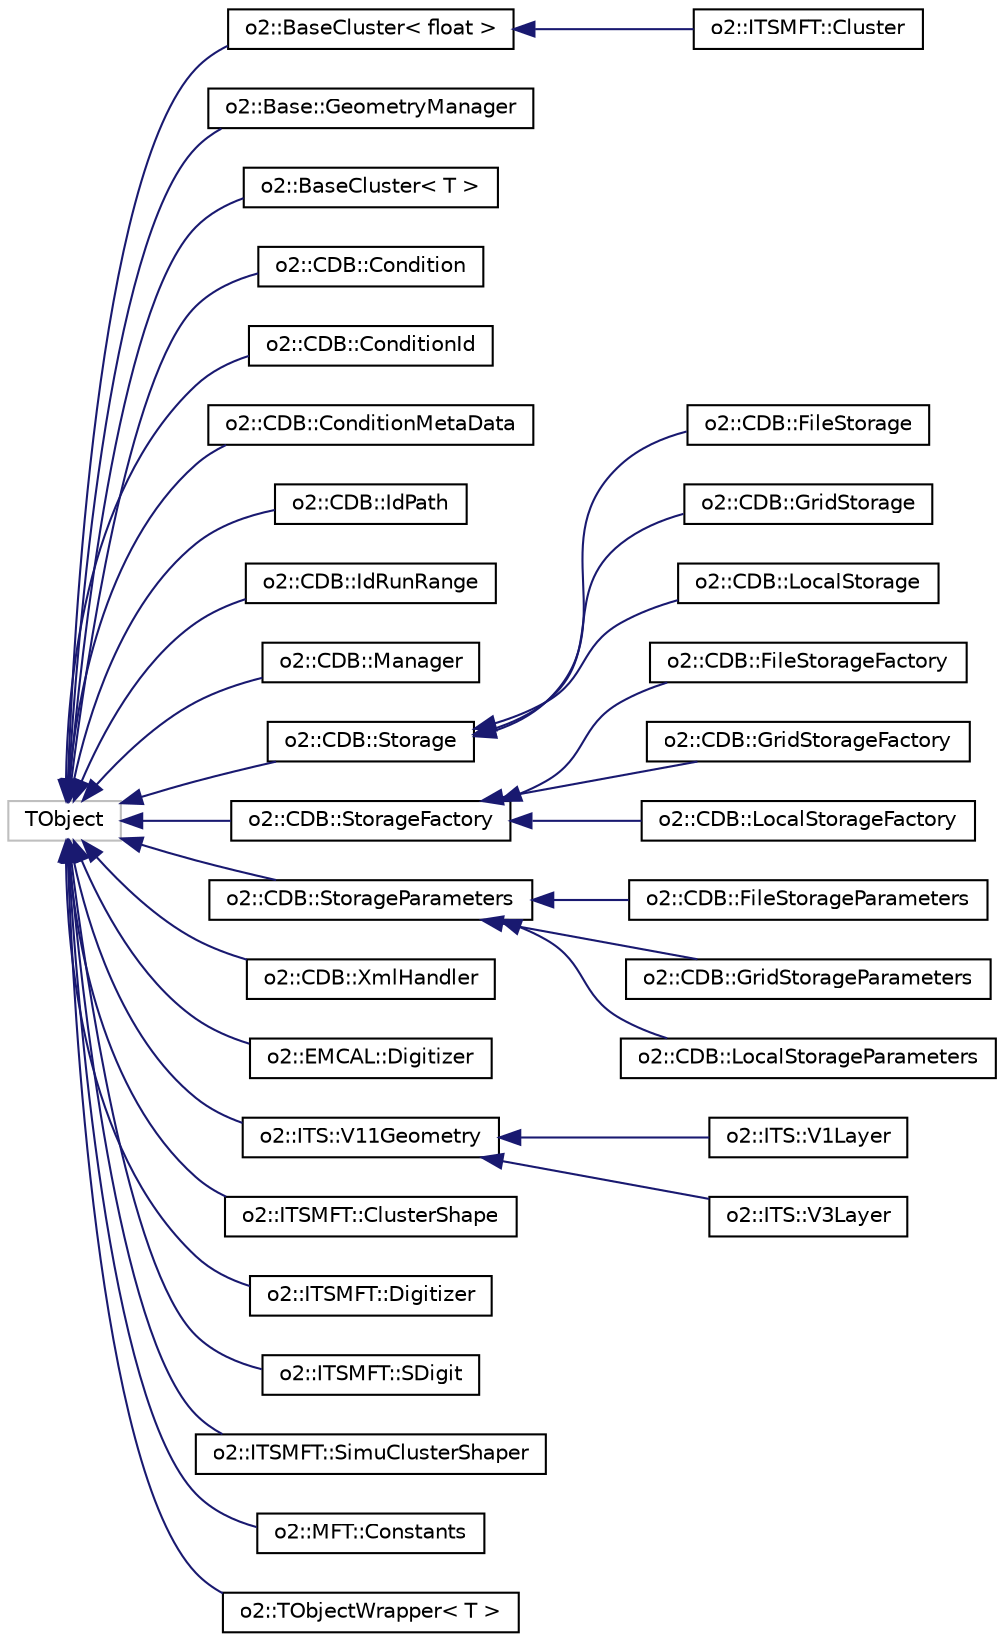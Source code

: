 digraph "Graphical Class Hierarchy"
{
 // INTERACTIVE_SVG=YES
  bgcolor="transparent";
  edge [fontname="Helvetica",fontsize="10",labelfontname="Helvetica",labelfontsize="10"];
  node [fontname="Helvetica",fontsize="10",shape=record];
  rankdir="LR";
  Node1 [label="TObject",height=0.2,width=0.4,color="grey75"];
  Node1 -> Node2 [dir="back",color="midnightblue",fontsize="10",style="solid",fontname="Helvetica"];
  Node2 [label="o2::BaseCluster\< float \>",height=0.2,width=0.4,color="black",URL="$da/d30/classo2_1_1BaseCluster.html"];
  Node2 -> Node3 [dir="back",color="midnightblue",fontsize="10",style="solid",fontname="Helvetica"];
  Node3 [label="o2::ITSMFT::Cluster",height=0.2,width=0.4,color="black",URL="$d1/d15/classo2_1_1ITSMFT_1_1Cluster.html",tooltip="Cluster class for the ITSMFT. "];
  Node1 -> Node4 [dir="back",color="midnightblue",fontsize="10",style="solid",fontname="Helvetica"];
  Node4 [label="o2::Base::GeometryManager",height=0.2,width=0.4,color="black",URL="$d2/da4/classo2_1_1Base_1_1GeometryManager.html"];
  Node1 -> Node5 [dir="back",color="midnightblue",fontsize="10",style="solid",fontname="Helvetica"];
  Node5 [label="o2::BaseCluster\< T \>",height=0.2,width=0.4,color="black",URL="$da/d30/classo2_1_1BaseCluster.html"];
  Node1 -> Node6 [dir="back",color="midnightblue",fontsize="10",style="solid",fontname="Helvetica"];
  Node6 [label="o2::CDB::Condition",height=0.2,width=0.4,color="black",URL="$d8/dcd/classo2_1_1CDB_1_1Condition.html"];
  Node1 -> Node7 [dir="back",color="midnightblue",fontsize="10",style="solid",fontname="Helvetica"];
  Node7 [label="o2::CDB::ConditionId",height=0.2,width=0.4,color="black",URL="$d7/dc9/classo2_1_1CDB_1_1ConditionId.html"];
  Node1 -> Node8 [dir="back",color="midnightblue",fontsize="10",style="solid",fontname="Helvetica"];
  Node8 [label="o2::CDB::ConditionMetaData",height=0.2,width=0.4,color="black",URL="$d8/d14/classo2_1_1CDB_1_1ConditionMetaData.html"];
  Node1 -> Node9 [dir="back",color="midnightblue",fontsize="10",style="solid",fontname="Helvetica"];
  Node9 [label="o2::CDB::IdPath",height=0.2,width=0.4,color="black",URL="$d6/dae/classo2_1_1CDB_1_1IdPath.html"];
  Node1 -> Node10 [dir="back",color="midnightblue",fontsize="10",style="solid",fontname="Helvetica"];
  Node10 [label="o2::CDB::IdRunRange",height=0.2,width=0.4,color="black",URL="$d5/dc9/classo2_1_1CDB_1_1IdRunRange.html"];
  Node1 -> Node11 [dir="back",color="midnightblue",fontsize="10",style="solid",fontname="Helvetica"];
  Node11 [label="o2::CDB::Manager",height=0.2,width=0.4,color="black",URL="$d2/d59/classo2_1_1CDB_1_1Manager.html"];
  Node1 -> Node12 [dir="back",color="midnightblue",fontsize="10",style="solid",fontname="Helvetica"];
  Node12 [label="o2::CDB::Storage",height=0.2,width=0.4,color="black",URL="$df/d3a/classo2_1_1CDB_1_1Storage.html"];
  Node12 -> Node13 [dir="back",color="midnightblue",fontsize="10",style="solid",fontname="Helvetica"];
  Node13 [label="o2::CDB::FileStorage",height=0.2,width=0.4,color="black",URL="$d2/d33/classo2_1_1CDB_1_1FileStorage.html"];
  Node12 -> Node14 [dir="back",color="midnightblue",fontsize="10",style="solid",fontname="Helvetica"];
  Node14 [label="o2::CDB::GridStorage",height=0.2,width=0.4,color="black",URL="$dd/ddb/classo2_1_1CDB_1_1GridStorage.html"];
  Node12 -> Node15 [dir="back",color="midnightblue",fontsize="10",style="solid",fontname="Helvetica"];
  Node15 [label="o2::CDB::LocalStorage",height=0.2,width=0.4,color="black",URL="$d6/dba/classo2_1_1CDB_1_1LocalStorage.html"];
  Node1 -> Node16 [dir="back",color="midnightblue",fontsize="10",style="solid",fontname="Helvetica"];
  Node16 [label="o2::CDB::StorageFactory",height=0.2,width=0.4,color="black",URL="$dd/d3f/classo2_1_1CDB_1_1StorageFactory.html"];
  Node16 -> Node17 [dir="back",color="midnightblue",fontsize="10",style="solid",fontname="Helvetica"];
  Node17 [label="o2::CDB::FileStorageFactory",height=0.2,width=0.4,color="black",URL="$d2/d56/classo2_1_1CDB_1_1FileStorageFactory.html"];
  Node16 -> Node18 [dir="back",color="midnightblue",fontsize="10",style="solid",fontname="Helvetica"];
  Node18 [label="o2::CDB::GridStorageFactory",height=0.2,width=0.4,color="black",URL="$dd/dcc/classo2_1_1CDB_1_1GridStorageFactory.html"];
  Node16 -> Node19 [dir="back",color="midnightblue",fontsize="10",style="solid",fontname="Helvetica"];
  Node19 [label="o2::CDB::LocalStorageFactory",height=0.2,width=0.4,color="black",URL="$d4/d68/classo2_1_1CDB_1_1LocalStorageFactory.html"];
  Node1 -> Node20 [dir="back",color="midnightblue",fontsize="10",style="solid",fontname="Helvetica"];
  Node20 [label="o2::CDB::StorageParameters",height=0.2,width=0.4,color="black",URL="$d2/d64/classo2_1_1CDB_1_1StorageParameters.html"];
  Node20 -> Node21 [dir="back",color="midnightblue",fontsize="10",style="solid",fontname="Helvetica"];
  Node21 [label="o2::CDB::FileStorageParameters",height=0.2,width=0.4,color="black",URL="$d4/d3f/classo2_1_1CDB_1_1FileStorageParameters.html"];
  Node20 -> Node22 [dir="back",color="midnightblue",fontsize="10",style="solid",fontname="Helvetica"];
  Node22 [label="o2::CDB::GridStorageParameters",height=0.2,width=0.4,color="black",URL="$d7/dde/classo2_1_1CDB_1_1GridStorageParameters.html"];
  Node20 -> Node23 [dir="back",color="midnightblue",fontsize="10",style="solid",fontname="Helvetica"];
  Node23 [label="o2::CDB::LocalStorageParameters",height=0.2,width=0.4,color="black",URL="$db/dab/classo2_1_1CDB_1_1LocalStorageParameters.html"];
  Node1 -> Node24 [dir="back",color="midnightblue",fontsize="10",style="solid",fontname="Helvetica"];
  Node24 [label="o2::CDB::XmlHandler",height=0.2,width=0.4,color="black",URL="$d4/d8b/classo2_1_1CDB_1_1XmlHandler.html"];
  Node1 -> Node25 [dir="back",color="midnightblue",fontsize="10",style="solid",fontname="Helvetica"];
  Node25 [label="o2::EMCAL::Digitizer",height=0.2,width=0.4,color="black",URL="$d6/d00/classo2_1_1EMCAL_1_1Digitizer.html"];
  Node1 -> Node26 [dir="back",color="midnightblue",fontsize="10",style="solid",fontname="Helvetica"];
  Node26 [label="o2::ITS::V11Geometry",height=0.2,width=0.4,color="black",URL="$d6/d5b/classo2_1_1ITS_1_1V11Geometry.html"];
  Node26 -> Node27 [dir="back",color="midnightblue",fontsize="10",style="solid",fontname="Helvetica"];
  Node27 [label="o2::ITS::V1Layer",height=0.2,width=0.4,color="black",URL="$df/daf/classo2_1_1ITS_1_1V1Layer.html"];
  Node26 -> Node28 [dir="back",color="midnightblue",fontsize="10",style="solid",fontname="Helvetica"];
  Node28 [label="o2::ITS::V3Layer",height=0.2,width=0.4,color="black",URL="$d5/de4/classo2_1_1ITS_1_1V3Layer.html"];
  Node1 -> Node29 [dir="back",color="midnightblue",fontsize="10",style="solid",fontname="Helvetica"];
  Node29 [label="o2::ITSMFT::ClusterShape",height=0.2,width=0.4,color="black",URL="$d9/d42/classo2_1_1ITSMFT_1_1ClusterShape.html"];
  Node1 -> Node30 [dir="back",color="midnightblue",fontsize="10",style="solid",fontname="Helvetica"];
  Node30 [label="o2::ITSMFT::Digitizer",height=0.2,width=0.4,color="black",URL="$d8/d92/classo2_1_1ITSMFT_1_1Digitizer.html"];
  Node1 -> Node31 [dir="back",color="midnightblue",fontsize="10",style="solid",fontname="Helvetica"];
  Node31 [label="o2::ITSMFT::SDigit",height=0.2,width=0.4,color="black",URL="$dc/ddc/classo2_1_1ITSMFT_1_1SDigit.html"];
  Node1 -> Node32 [dir="back",color="midnightblue",fontsize="10",style="solid",fontname="Helvetica"];
  Node32 [label="o2::ITSMFT::SimuClusterShaper",height=0.2,width=0.4,color="black",URL="$d8/dc5/classo2_1_1ITSMFT_1_1SimuClusterShaper.html"];
  Node1 -> Node33 [dir="back",color="midnightblue",fontsize="10",style="solid",fontname="Helvetica"];
  Node33 [label="o2::MFT::Constants",height=0.2,width=0.4,color="black",URL="$de/d4b/classo2_1_1MFT_1_1Constants.html"];
  Node1 -> Node34 [dir="back",color="midnightblue",fontsize="10",style="solid",fontname="Helvetica"];
  Node34 [label="o2::TObjectWrapper\< T \>",height=0.2,width=0.4,color="black",URL="$d7/d2d/classo2_1_1TObjectWrapper.html"];
}
